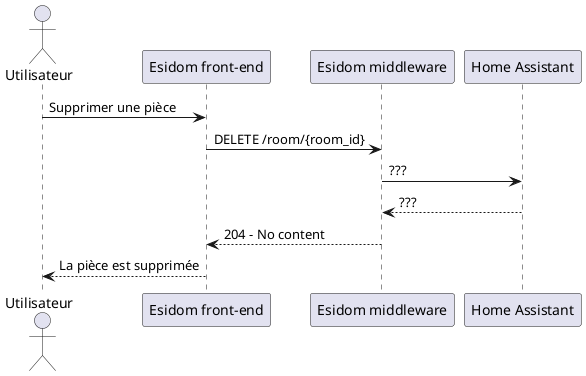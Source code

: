 @startuml supprimer pièce

actor "Utilisateur" as u
participant "Esidom front-end" as fe
participant "Esidom middleware" as m
participant "Home Assistant" as ha

u -> fe: Supprimer une pièce
fe -> m: DELETE /room/{room_id}
m -> ha: ???
ha --> m: ???
m --> fe: 204 - No content
fe --> u: La pièce est supprimée

@enduml
